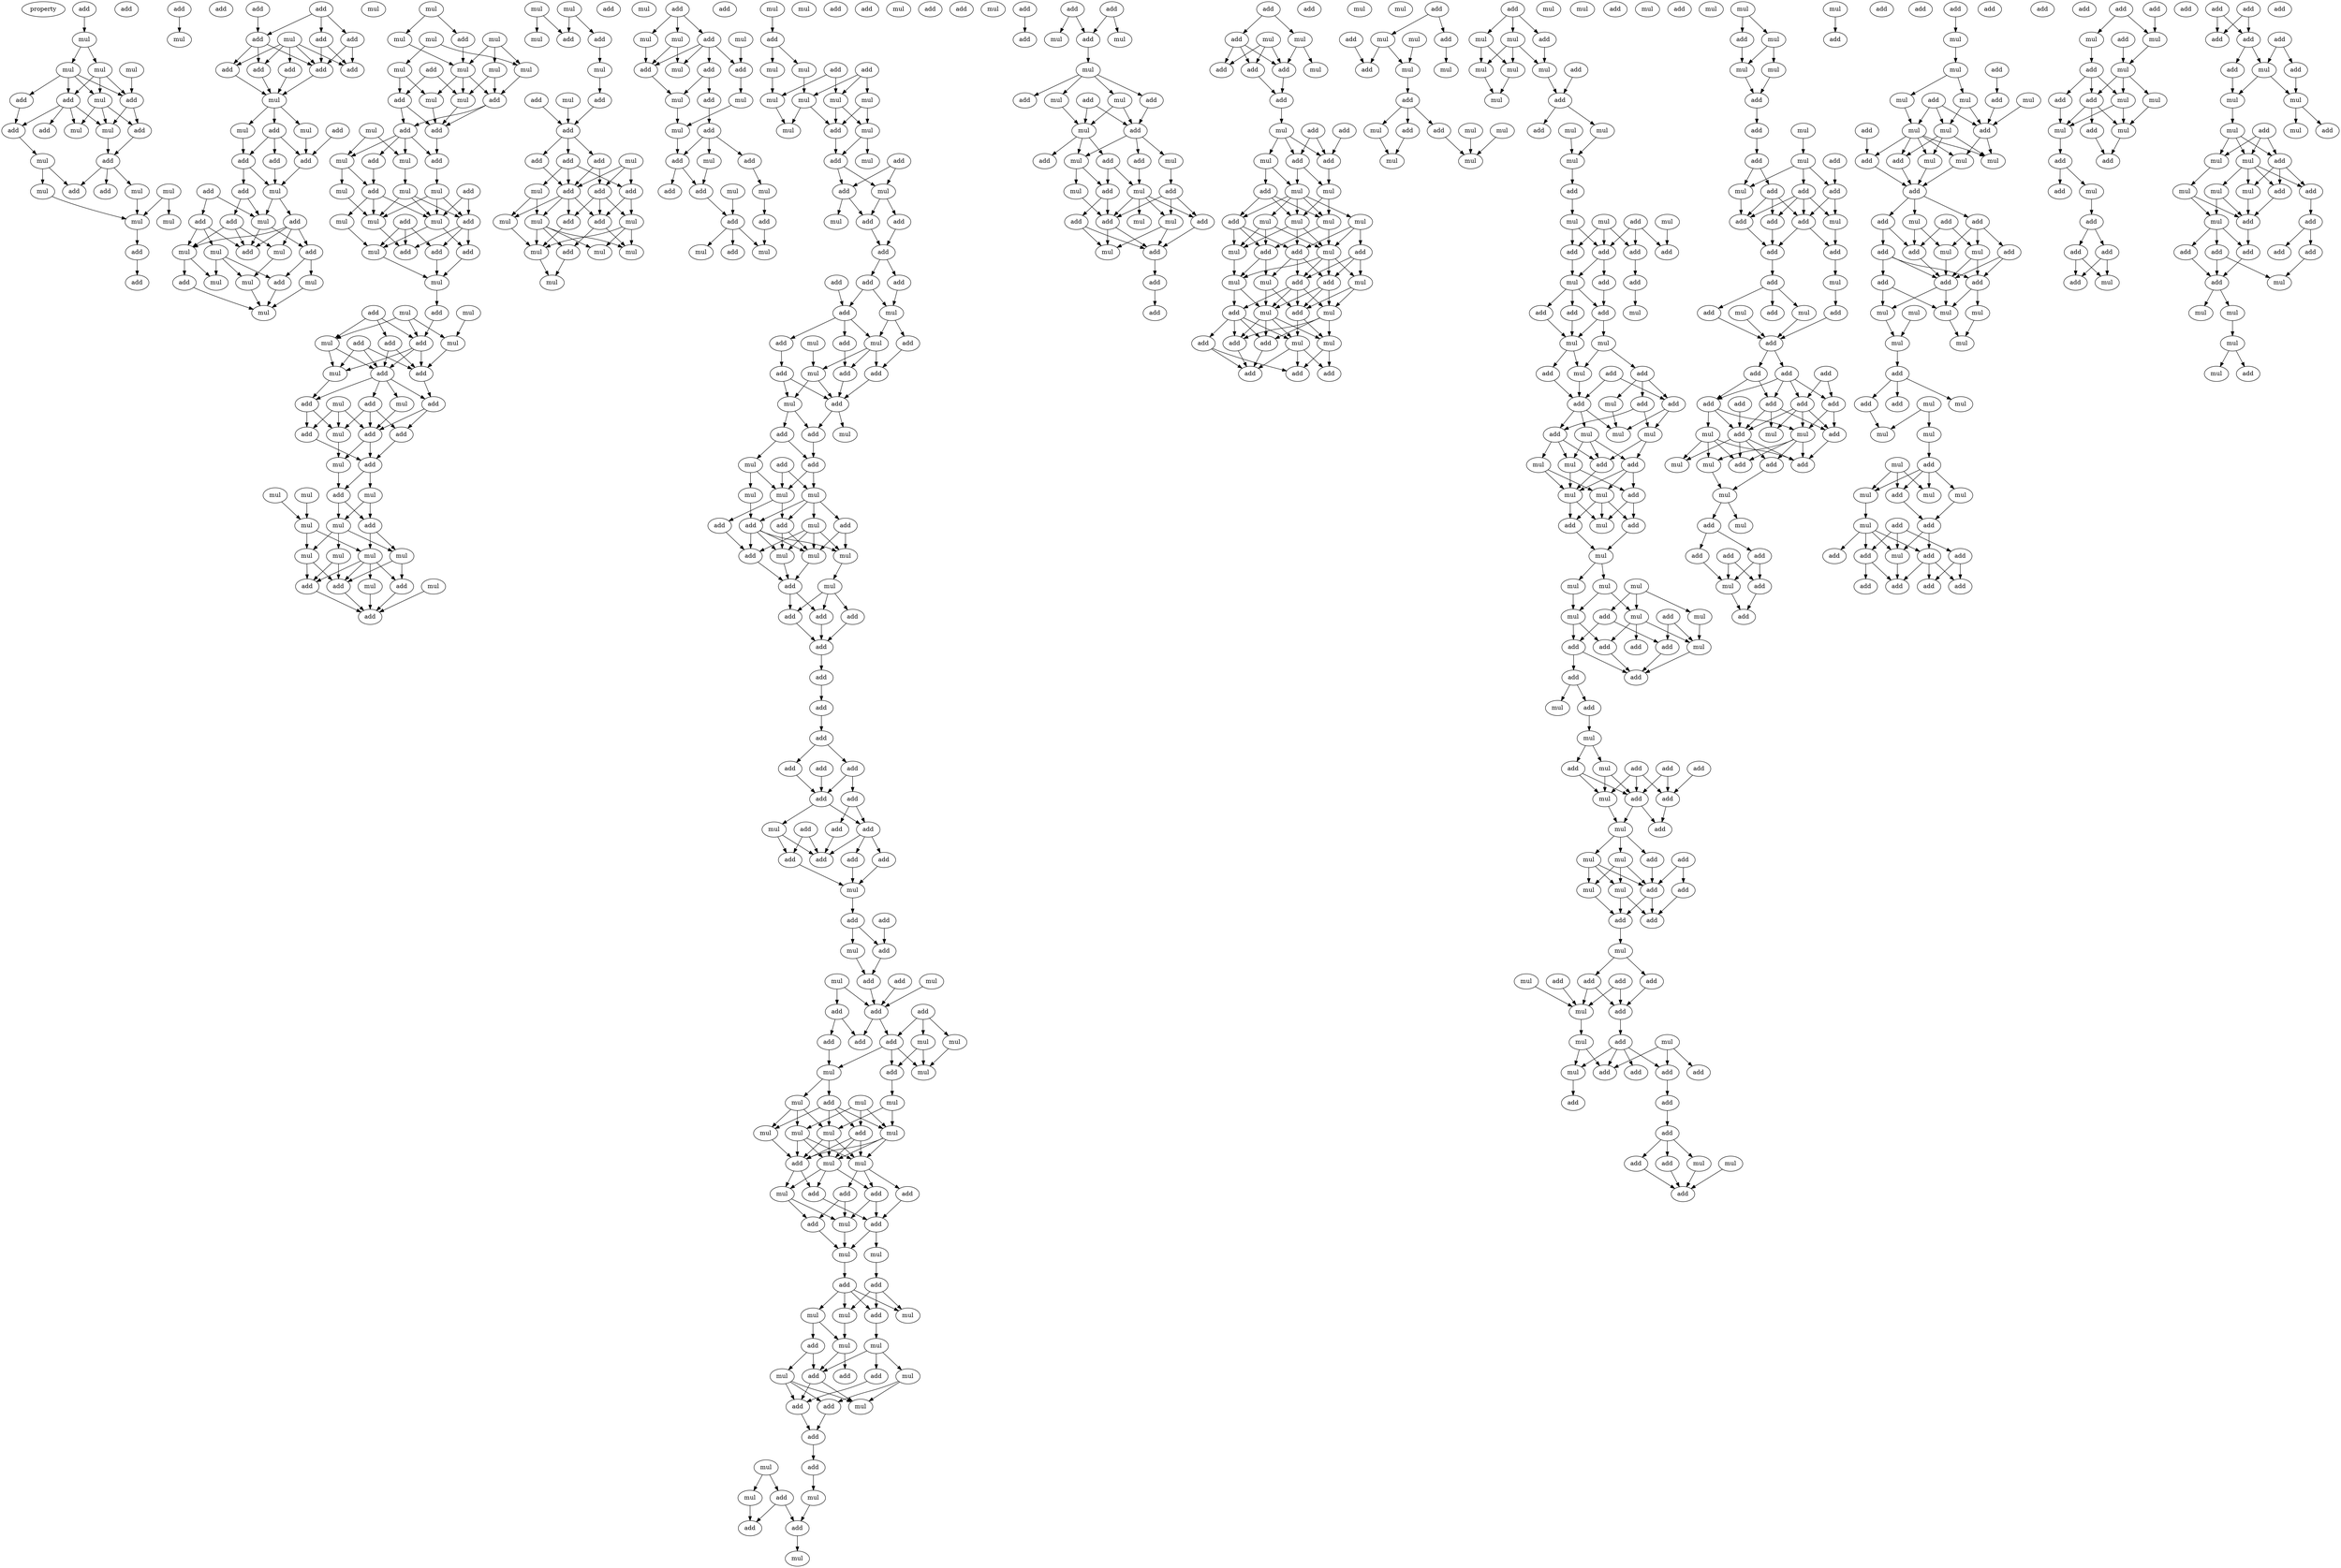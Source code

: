digraph {
    node [fontcolor=black]
    property [mul=2,lf=1.4]
    0 [ label = add ];
    1 [ label = mul ];
    2 [ label = mul ];
    3 [ label = mul ];
    4 [ label = mul ];
    5 [ label = add ];
    6 [ label = add ];
    7 [ label = mul ];
    8 [ label = add ];
    9 [ label = add ];
    10 [ label = add ];
    11 [ label = mul ];
    12 [ label = mul ];
    13 [ label = add ];
    14 [ label = mul ];
    15 [ label = add ];
    16 [ label = add ];
    17 [ label = add ];
    18 [ label = mul ];
    19 [ label = mul ];
    20 [ label = mul ];
    21 [ label = mul ];
    22 [ label = mul ];
    23 [ label = add ];
    24 [ label = add ];
    25 [ label = add ];
    26 [ label = add ];
    27 [ label = mul ];
    28 [ label = add ];
    29 [ label = add ];
    30 [ label = add ];
    31 [ label = mul ];
    32 [ label = add ];
    33 [ label = add ];
    34 [ label = add ];
    35 [ label = add ];
    36 [ label = add ];
    37 [ label = add ];
    38 [ label = add ];
    39 [ label = add ];
    40 [ label = mul ];
    41 [ label = mul ];
    42 [ label = mul ];
    43 [ label = mul ];
    44 [ label = add ];
    45 [ label = add ];
    46 [ label = add ];
    47 [ label = add ];
    48 [ label = add ];
    49 [ label = add ];
    50 [ label = mul ];
    51 [ label = add ];
    52 [ label = add ];
    53 [ label = add ];
    54 [ label = mul ];
    55 [ label = add ];
    56 [ label = add ];
    57 [ label = mul ];
    58 [ label = mul ];
    59 [ label = mul ];
    60 [ label = add ];
    61 [ label = mul ];
    62 [ label = mul ];
    63 [ label = add ];
    64 [ label = add ];
    65 [ label = mul ];
    66 [ label = mul ];
    67 [ label = mul ];
    68 [ label = mul ];
    69 [ label = mul ];
    70 [ label = mul ];
    71 [ label = add ];
    72 [ label = mul ];
    73 [ label = mul ];
    74 [ label = mul ];
    75 [ label = mul ];
    76 [ label = add ];
    77 [ label = mul ];
    78 [ label = mul ];
    79 [ label = add ];
    80 [ label = add ];
    81 [ label = add ];
    82 [ label = mul ];
    83 [ label = add ];
    84 [ label = add ];
    85 [ label = mul ];
    86 [ label = add ];
    87 [ label = mul ];
    88 [ label = add ];
    89 [ label = mul ];
    90 [ label = mul ];
    91 [ label = mul ];
    92 [ label = add ];
    93 [ label = mul ];
    94 [ label = mul ];
    95 [ label = add ];
    96 [ label = mul ];
    97 [ label = add ];
    98 [ label = add ];
    99 [ label = mul ];
    100 [ label = add ];
    101 [ label = add ];
    102 [ label = mul ];
    103 [ label = add ];
    104 [ label = add ];
    105 [ label = mul ];
    106 [ label = mul ];
    107 [ label = add ];
    108 [ label = add ];
    109 [ label = mul ];
    110 [ label = mul ];
    111 [ label = add ];
    112 [ label = add ];
    113 [ label = add ];
    114 [ label = mul ];
    115 [ label = add ];
    116 [ label = add ];
    117 [ label = mul ];
    118 [ label = add ];
    119 [ label = mul ];
    120 [ label = add ];
    121 [ label = add ];
    122 [ label = mul ];
    123 [ label = add ];
    124 [ label = mul ];
    125 [ label = add ];
    126 [ label = mul ];
    127 [ label = mul ];
    128 [ label = mul ];
    129 [ label = add ];
    130 [ label = mul ];
    131 [ label = add ];
    132 [ label = mul ];
    133 [ label = mul ];
    134 [ label = mul ];
    135 [ label = mul ];
    136 [ label = mul ];
    137 [ label = mul ];
    138 [ label = add ];
    139 [ label = add ];
    140 [ label = add ];
    141 [ label = mul ];
    142 [ label = add ];
    143 [ label = mul ];
    144 [ label = add ];
    145 [ label = mul ];
    146 [ label = mul ];
    147 [ label = add ];
    148 [ label = add ];
    149 [ label = mul ];
    150 [ label = add ];
    151 [ label = mul ];
    152 [ label = add ];
    153 [ label = mul ];
    154 [ label = add ];
    155 [ label = add ];
    156 [ label = mul ];
    157 [ label = add ];
    158 [ label = add ];
    159 [ label = add ];
    160 [ label = mul ];
    161 [ label = add ];
    162 [ label = add ];
    163 [ label = mul ];
    164 [ label = mul ];
    165 [ label = add ];
    166 [ label = mul ];
    167 [ label = add ];
    168 [ label = mul ];
    169 [ label = add ];
    170 [ label = mul ];
    171 [ label = mul ];
    172 [ label = mul ];
    173 [ label = add ];
    174 [ label = mul ];
    175 [ label = add ];
    176 [ label = mul ];
    177 [ label = mul ];
    178 [ label = add ];
    179 [ label = add ];
    180 [ label = add ];
    181 [ label = mul ];
    182 [ label = mul ];
    183 [ label = add ];
    184 [ label = mul ];
    185 [ label = add ];
    186 [ label = mul ];
    187 [ label = add ];
    188 [ label = add ];
    189 [ label = mul ];
    190 [ label = add ];
    191 [ label = mul ];
    192 [ label = add ];
    193 [ label = add ];
    194 [ label = mul ];
    195 [ label = add ];
    196 [ label = add ];
    197 [ label = add ];
    198 [ label = mul ];
    199 [ label = mul ];
    200 [ label = mul ];
    201 [ label = add ];
    202 [ label = mul ];
    203 [ label = add ];
    204 [ label = add ];
    205 [ label = mul ];
    206 [ label = mul ];
    207 [ label = mul ];
    208 [ label = mul ];
    209 [ label = mul ];
    210 [ label = mul ];
    211 [ label = add ];
    212 [ label = mul ];
    213 [ label = add ];
    214 [ label = add ];
    215 [ label = mul ];
    216 [ label = add ];
    217 [ label = mul ];
    218 [ label = mul ];
    219 [ label = add ];
    220 [ label = mul ];
    221 [ label = add ];
    222 [ label = add ];
    223 [ label = add ];
    224 [ label = add ];
    225 [ label = add ];
    226 [ label = add ];
    227 [ label = mul ];
    228 [ label = mul ];
    229 [ label = mul ];
    230 [ label = add ];
    231 [ label = add ];
    232 [ label = add ];
    233 [ label = add ];
    234 [ label = add ];
    235 [ label = mul ];
    236 [ label = add ];
    237 [ label = add ];
    238 [ label = mul ];
    239 [ label = add ];
    240 [ label = mul ];
    241 [ label = add ];
    242 [ label = mul ];
    243 [ label = add ];
    244 [ label = add ];
    245 [ label = mul ];
    246 [ label = mul ];
    247 [ label = mul ];
    248 [ label = add ];
    249 [ label = add ];
    250 [ label = add ];
    251 [ label = add ];
    252 [ label = mul ];
    253 [ label = add ];
    254 [ label = mul ];
    255 [ label = mul ];
    256 [ label = mul ];
    257 [ label = mul ];
    258 [ label = add ];
    259 [ label = add ];
    260 [ label = add ];
    261 [ label = add ];
    262 [ label = add ];
    263 [ label = add ];
    264 [ label = add ];
    265 [ label = add ];
    266 [ label = add ];
    267 [ label = add ];
    268 [ label = add ];
    269 [ label = add ];
    270 [ label = add ];
    271 [ label = mul ];
    272 [ label = add ];
    273 [ label = add ];
    274 [ label = add ];
    275 [ label = add ];
    276 [ label = mul ];
    277 [ label = add ];
    278 [ label = add ];
    279 [ label = add ];
    280 [ label = add ];
    281 [ label = add ];
    282 [ label = mul ];
    283 [ label = add ];
    284 [ label = add ];
    285 [ label = add ];
    286 [ label = add ];
    287 [ label = mul ];
    288 [ label = add ];
    289 [ label = mul ];
    290 [ label = add ];
    291 [ label = add ];
    292 [ label = mul ];
    293 [ label = add ];
    294 [ label = add ];
    295 [ label = add ];
    296 [ label = add ];
    297 [ label = mul ];
    298 [ label = add ];
    299 [ label = mul ];
    300 [ label = add ];
    301 [ label = mul ];
    302 [ label = mul ];
    303 [ label = add ];
    304 [ label = mul ];
    305 [ label = mul ];
    306 [ label = add ];
    307 [ label = mul ];
    308 [ label = mul ];
    309 [ label = add ];
    310 [ label = mul ];
    311 [ label = mul ];
    312 [ label = mul ];
    313 [ label = mul ];
    314 [ label = mul ];
    315 [ label = add ];
    316 [ label = add ];
    317 [ label = add ];
    318 [ label = mul ];
    319 [ label = add ];
    320 [ label = add ];
    321 [ label = mul ];
    322 [ label = add ];
    323 [ label = add ];
    324 [ label = mul ];
    325 [ label = mul ];
    326 [ label = add ];
    327 [ label = add ];
    328 [ label = add ];
    329 [ label = mul ];
    330 [ label = mul ];
    331 [ label = mul ];
    332 [ label = mul ];
    333 [ label = mul ];
    334 [ label = add ];
    335 [ label = mul ];
    336 [ label = add ];
    337 [ label = mul ];
    338 [ label = add ];
    339 [ label = add ];
    340 [ label = mul ];
    341 [ label = add ];
    342 [ label = add ];
    343 [ label = mul ];
    344 [ label = add ];
    345 [ label = add ];
    346 [ label = add ];
    347 [ label = mul ];
    348 [ label = mul ];
    349 [ label = add ];
    350 [ label = mul ];
    351 [ label = add ];
    352 [ label = add ];
    353 [ label = add ];
    354 [ label = mul ];
    355 [ label = add ];
    356 [ label = add ];
    357 [ label = mul ];
    358 [ label = add ];
    359 [ label = mul ];
    360 [ label = mul ];
    361 [ label = add ];
    362 [ label = mul ];
    363 [ label = add ];
    364 [ label = mul ];
    365 [ label = add ];
    366 [ label = add ];
    367 [ label = mul ];
    368 [ label = mul ];
    369 [ label = mul ];
    370 [ label = add ];
    371 [ label = add ];
    372 [ label = add ];
    373 [ label = mul ];
    374 [ label = add ];
    375 [ label = add ];
    376 [ label = mul ];
    377 [ label = add ];
    378 [ label = add ];
    379 [ label = mul ];
    380 [ label = add ];
    381 [ label = mul ];
    382 [ label = add ];
    383 [ label = mul ];
    384 [ label = add ];
    385 [ label = add ];
    386 [ label = add ];
    387 [ label = mul ];
    388 [ label = add ];
    389 [ label = mul ];
    390 [ label = add ];
    391 [ label = add ];
    392 [ label = mul ];
    393 [ label = add ];
    394 [ label = add ];
    395 [ label = add ];
    396 [ label = mul ];
    397 [ label = add ];
    398 [ label = add ];
    399 [ label = mul ];
    400 [ label = mul ];
    401 [ label = mul ];
    402 [ label = add ];
    403 [ label = add ];
    404 [ label = mul ];
    405 [ label = add ];
    406 [ label = mul ];
    407 [ label = mul ];
    408 [ label = add ];
    409 [ label = mul ];
    410 [ label = mul ];
    411 [ label = mul ];
    412 [ label = add ];
    413 [ label = mul ];
    414 [ label = add ];
    415 [ label = mul ];
    416 [ label = add ];
    417 [ label = mul ];
    418 [ label = mul ];
    419 [ label = add ];
    420 [ label = add ];
    421 [ label = mul ];
    422 [ label = mul ];
    423 [ label = mul ];
    424 [ label = add ];
    425 [ label = add ];
    426 [ label = add ];
    427 [ label = mul ];
    428 [ label = add ];
    429 [ label = add ];
    430 [ label = mul ];
    431 [ label = add ];
    432 [ label = add ];
    433 [ label = add ];
    434 [ label = add ];
    435 [ label = mul ];
    436 [ label = mul ];
    437 [ label = add ];
    438 [ label = add ];
    439 [ label = add ];
    440 [ label = mul ];
    441 [ label = mul ];
    442 [ label = add ];
    443 [ label = mul ];
    444 [ label = mul ];
    445 [ label = add ];
    446 [ label = mul ];
    447 [ label = add ];
    448 [ label = mul ];
    449 [ label = mul ];
    450 [ label = add ];
    451 [ label = mul ];
    452 [ label = add ];
    453 [ label = mul ];
    454 [ label = add ];
    455 [ label = mul ];
    456 [ label = mul ];
    457 [ label = mul ];
    458 [ label = mul ];
    459 [ label = add ];
    460 [ label = mul ];
    461 [ label = mul ];
    462 [ label = add ];
    463 [ label = mul ];
    464 [ label = mul ];
    465 [ label = mul ];
    466 [ label = add ];
    467 [ label = add ];
    468 [ label = mul ];
    469 [ label = mul ];
    470 [ label = add ];
    471 [ label = mul ];
    472 [ label = add ];
    473 [ label = add ];
    474 [ label = add ];
    475 [ label = add ];
    476 [ label = mul ];
    477 [ label = add ];
    478 [ label = add ];
    479 [ label = add ];
    480 [ label = add ];
    481 [ label = mul ];
    482 [ label = add ];
    483 [ label = mul ];
    484 [ label = mul ];
    485 [ label = add ];
    486 [ label = mul ];
    487 [ label = add ];
    488 [ label = add ];
    489 [ label = add ];
    490 [ label = add ];
    491 [ label = add ];
    492 [ label = mul ];
    493 [ label = mul ];
    494 [ label = add ];
    495 [ label = mul ];
    496 [ label = mul ];
    497 [ label = add ];
    498 [ label = mul ];
    499 [ label = mul ];
    500 [ label = add ];
    501 [ label = mul ];
    502 [ label = add ];
    503 [ label = mul ];
    504 [ label = mul ];
    505 [ label = add ];
    506 [ label = add ];
    507 [ label = mul ];
    508 [ label = mul ];
    509 [ label = mul ];
    510 [ label = mul ];
    511 [ label = mul ];
    512 [ label = add ];
    513 [ label = mul ];
    514 [ label = mul ];
    515 [ label = add ];
    516 [ label = add ];
    517 [ label = add ];
    518 [ label = add ];
    519 [ label = mul ];
    520 [ label = add ];
    521 [ label = add ];
    522 [ label = add ];
    523 [ label = mul ];
    524 [ label = add ];
    525 [ label = mul ];
    526 [ label = mul ];
    527 [ label = add ];
    528 [ label = add ];
    529 [ label = add ];
    530 [ label = mul ];
    531 [ label = add ];
    532 [ label = add ];
    533 [ label = add ];
    534 [ label = mul ];
    535 [ label = add ];
    536 [ label = mul ];
    537 [ label = mul ];
    538 [ label = add ];
    539 [ label = mul ];
    540 [ label = add ];
    541 [ label = mul ];
    542 [ label = add ];
    543 [ label = add ];
    544 [ label = add ];
    545 [ label = mul ];
    546 [ label = add ];
    547 [ label = add ];
    548 [ label = mul ];
    549 [ label = add ];
    550 [ label = add ];
    551 [ label = add ];
    552 [ label = mul ];
    553 [ label = add ];
    554 [ label = add ];
    555 [ label = mul ];
    556 [ label = add ];
    557 [ label = mul ];
    558 [ label = mul ];
    559 [ label = mul ];
    560 [ label = add ];
    561 [ label = add ];
    562 [ label = add ];
    563 [ label = add ];
    564 [ label = add ];
    565 [ label = add ];
    566 [ label = add ];
    567 [ label = mul ];
    568 [ label = mul ];
    569 [ label = add ];
    570 [ label = add ];
    571 [ label = mul ];
    572 [ label = add ];
    573 [ label = mul ];
    574 [ label = mul ];
    575 [ label = mul ];
    576 [ label = add ];
    577 [ label = add ];
    578 [ label = mul ];
    579 [ label = mul ];
    580 [ label = add ];
    581 [ label = mul ];
    582 [ label = add ];
    583 [ label = add ];
    584 [ label = mul ];
    585 [ label = add ];
    586 [ label = add ];
    587 [ label = add ];
    588 [ label = add ];
    589 [ label = mul ];
    590 [ label = add ];
    591 [ label = add ];
    592 [ label = add ];
    593 [ label = mul ];
    594 [ label = add ];
    595 [ label = add ];
    596 [ label = add ];
    597 [ label = add ];
    598 [ label = mul ];
    599 [ label = add ];
    600 [ label = mul ];
    601 [ label = add ];
    602 [ label = mul ];
    603 [ label = add ];
    604 [ label = add ];
    605 [ label = add ];
    606 [ label = add ];
    607 [ label = add ];
    608 [ label = add ];
    609 [ label = add ];
    610 [ label = add ];
    611 [ label = add ];
    612 [ label = add ];
    613 [ label = mul ];
    614 [ label = mul ];
    615 [ label = add ];
    616 [ label = add ];
    617 [ label = mul ];
    618 [ label = mul ];
    619 [ label = add ];
    620 [ label = add ];
    621 [ label = mul ];
    622 [ label = add ];
    623 [ label = mul ];
    624 [ label = add ];
    625 [ label = mul ];
    626 [ label = add ];
    627 [ label = add ];
    628 [ label = add ];
    629 [ label = add ];
    630 [ label = mul ];
    631 [ label = add ];
    632 [ label = add ];
    633 [ label = add ];
    634 [ label = mul ];
    635 [ label = mul ];
    636 [ label = add ];
    637 [ label = add ];
    638 [ label = mul ];
    639 [ label = mul ];
    640 [ label = mul ];
    641 [ label = add ];
    642 [ label = mul ];
    643 [ label = add ];
    644 [ label = add ];
    645 [ label = mul ];
    646 [ label = mul ];
    647 [ label = add ];
    648 [ label = add ];
    649 [ label = mul ];
    650 [ label = mul ];
    651 [ label = add ];
    652 [ label = add ];
    653 [ label = mul ];
    654 [ label = add ];
    655 [ label = add ];
    656 [ label = add ];
    657 [ label = mul ];
    658 [ label = add ];
    659 [ label = mul ];
    660 [ label = add ];
    661 [ label = add ];
    662 [ label = add ];
    663 [ label = add ];
    664 [ label = add ];
    665 [ label = mul ];
    666 [ label = mul ];
    667 [ label = mul ];
    668 [ label = mul ];
    669 [ label = mul ];
    670 [ label = mul ];
    671 [ label = add ];
    672 [ label = mul ];
    673 [ label = add ];
    674 [ label = add ];
    675 [ label = mul ];
    676 [ label = add ];
    677 [ label = mul ];
    678 [ label = mul ];
    679 [ label = add ];
    680 [ label = mul ];
    681 [ label = mul ];
    682 [ label = mul ];
    683 [ label = mul ];
    684 [ label = add ];
    685 [ label = mul ];
    686 [ label = add ];
    687 [ label = add ];
    688 [ label = mul ];
    689 [ label = add ];
    690 [ label = add ];
    691 [ label = add ];
    692 [ label = add ];
    693 [ label = add ];
    694 [ label = add ];
    695 [ label = add ];
    696 [ label = add ];
    697 [ label = add ];
    698 [ label = add ];
    699 [ label = add ];
    700 [ label = mul ];
    701 [ label = mul ];
    702 [ label = add ];
    703 [ label = add ];
    704 [ label = mul ];
    705 [ label = mul ];
    706 [ label = mul ];
    707 [ label = add ];
    708 [ label = add ];
    709 [ label = add ];
    710 [ label = mul ];
    711 [ label = mul ];
    712 [ label = add ];
    713 [ label = add ];
    714 [ label = add ];
    715 [ label = mul ];
    716 [ label = add ];
    717 [ label = add ];
    718 [ label = add ];
    719 [ label = add ];
    720 [ label = add ];
    721 [ label = mul ];
    722 [ label = add ];
    723 [ label = add ];
    724 [ label = add ];
    725 [ label = add ];
    726 [ label = add ];
    727 [ label = add ];
    728 [ label = add ];
    729 [ label = mul ];
    730 [ label = add ];
    731 [ label = mul ];
    732 [ label = mul ];
    733 [ label = mul ];
    734 [ label = add ];
    735 [ label = add ];
    736 [ label = mul ];
    737 [ label = mul ];
    738 [ label = mul ];
    739 [ label = add ];
    740 [ label = add ];
    741 [ label = mul ];
    742 [ label = mul ];
    743 [ label = add ];
    744 [ label = mul ];
    745 [ label = add ];
    746 [ label = mul ];
    747 [ label = add ];
    748 [ label = add ];
    749 [ label = add ];
    750 [ label = add ];
    751 [ label = add ];
    752 [ label = add ];
    753 [ label = mul ];
    754 [ label = add ];
    755 [ label = mul ];
    756 [ label = mul ];
    757 [ label = mul ];
    758 [ label = mul ];
    759 [ label = add ];
    0 -> 1 [ name = 0 ];
    1 -> 2 [ name = 1 ];
    1 -> 4 [ name = 2 ];
    2 -> 5 [ name = 3 ];
    2 -> 6 [ name = 4 ];
    2 -> 7 [ name = 5 ];
    2 -> 8 [ name = 6 ];
    3 -> 5 [ name = 7 ];
    4 -> 5 [ name = 8 ];
    4 -> 7 [ name = 9 ];
    4 -> 8 [ name = 10 ];
    5 -> 10 [ name = 11 ];
    5 -> 12 [ name = 12 ];
    6 -> 9 [ name = 13 ];
    7 -> 10 [ name = 14 ];
    7 -> 11 [ name = 15 ];
    7 -> 12 [ name = 16 ];
    8 -> 9 [ name = 17 ];
    8 -> 11 [ name = 18 ];
    8 -> 12 [ name = 19 ];
    8 -> 13 [ name = 20 ];
    9 -> 14 [ name = 21 ];
    10 -> 15 [ name = 22 ];
    12 -> 15 [ name = 23 ];
    14 -> 16 [ name = 24 ];
    14 -> 18 [ name = 25 ];
    15 -> 16 [ name = 26 ];
    15 -> 17 [ name = 27 ];
    15 -> 19 [ name = 28 ];
    18 -> 22 [ name = 29 ];
    19 -> 22 [ name = 30 ];
    20 -> 21 [ name = 31 ];
    20 -> 22 [ name = 32 ];
    22 -> 23 [ name = 33 ];
    23 -> 26 [ name = 34 ];
    25 -> 27 [ name = 35 ];
    29 -> 33 [ name = 36 ];
    30 -> 32 [ name = 37 ];
    30 -> 33 [ name = 38 ];
    30 -> 34 [ name = 39 ];
    31 -> 35 [ name = 40 ];
    31 -> 36 [ name = 41 ];
    31 -> 37 [ name = 42 ];
    31 -> 38 [ name = 43 ];
    31 -> 39 [ name = 44 ];
    32 -> 35 [ name = 45 ];
    32 -> 37 [ name = 46 ];
    33 -> 36 [ name = 47 ];
    33 -> 37 [ name = 48 ];
    33 -> 39 [ name = 49 ];
    34 -> 35 [ name = 50 ];
    34 -> 37 [ name = 51 ];
    36 -> 40 [ name = 52 ];
    37 -> 40 [ name = 53 ];
    38 -> 40 [ name = 54 ];
    39 -> 40 [ name = 55 ];
    40 -> 42 [ name = 56 ];
    40 -> 43 [ name = 57 ];
    40 -> 45 [ name = 58 ];
    42 -> 48 [ name = 59 ];
    43 -> 46 [ name = 60 ];
    44 -> 46 [ name = 61 ];
    45 -> 46 [ name = 62 ];
    45 -> 47 [ name = 63 ];
    45 -> 48 [ name = 64 ];
    46 -> 50 [ name = 65 ];
    47 -> 50 [ name = 66 ];
    48 -> 49 [ name = 67 ];
    48 -> 50 [ name = 68 ];
    49 -> 53 [ name = 69 ];
    49 -> 54 [ name = 70 ];
    50 -> 54 [ name = 71 ];
    50 -> 55 [ name = 72 ];
    51 -> 52 [ name = 73 ];
    51 -> 54 [ name = 74 ];
    52 -> 56 [ name = 75 ];
    52 -> 57 [ name = 76 ];
    52 -> 59 [ name = 77 ];
    53 -> 56 [ name = 78 ];
    53 -> 58 [ name = 79 ];
    53 -> 59 [ name = 80 ];
    54 -> 56 [ name = 81 ];
    54 -> 60 [ name = 82 ];
    55 -> 56 [ name = 83 ];
    55 -> 58 [ name = 84 ];
    55 -> 59 [ name = 85 ];
    55 -> 60 [ name = 86 ];
    57 -> 61 [ name = 87 ];
    57 -> 64 [ name = 88 ];
    57 -> 65 [ name = 89 ];
    58 -> 61 [ name = 90 ];
    59 -> 63 [ name = 91 ];
    59 -> 65 [ name = 92 ];
    60 -> 62 [ name = 93 ];
    60 -> 64 [ name = 94 ];
    61 -> 66 [ name = 95 ];
    62 -> 66 [ name = 96 ];
    63 -> 66 [ name = 97 ];
    64 -> 66 [ name = 98 ];
    67 -> 68 [ name = 99 ];
    67 -> 71 [ name = 100 ];
    68 -> 72 [ name = 101 ];
    69 -> 72 [ name = 102 ];
    69 -> 73 [ name = 103 ];
    69 -> 75 [ name = 104 ];
    70 -> 74 [ name = 105 ];
    70 -> 75 [ name = 106 ];
    71 -> 72 [ name = 107 ];
    72 -> 77 [ name = 108 ];
    72 -> 78 [ name = 109 ];
    72 -> 79 [ name = 110 ];
    73 -> 78 [ name = 111 ];
    73 -> 79 [ name = 112 ];
    74 -> 77 [ name = 113 ];
    74 -> 80 [ name = 114 ];
    75 -> 79 [ name = 115 ];
    76 -> 78 [ name = 116 ];
    76 -> 80 [ name = 117 ];
    77 -> 81 [ name = 118 ];
    78 -> 81 [ name = 119 ];
    79 -> 81 [ name = 120 ];
    79 -> 83 [ name = 121 ];
    80 -> 81 [ name = 122 ];
    80 -> 83 [ name = 123 ];
    81 -> 84 [ name = 124 ];
    82 -> 85 [ name = 125 ];
    82 -> 87 [ name = 126 ];
    83 -> 84 [ name = 127 ];
    83 -> 85 [ name = 128 ];
    83 -> 86 [ name = 129 ];
    83 -> 87 [ name = 130 ];
    84 -> 91 [ name = 131 ];
    85 -> 90 [ name = 132 ];
    85 -> 92 [ name = 133 ];
    86 -> 92 [ name = 134 ];
    87 -> 89 [ name = 135 ];
    88 -> 94 [ name = 136 ];
    88 -> 95 [ name = 137 ];
    89 -> 93 [ name = 138 ];
    89 -> 94 [ name = 139 ];
    89 -> 95 [ name = 140 ];
    90 -> 93 [ name = 141 ];
    91 -> 93 [ name = 142 ];
    91 -> 94 [ name = 143 ];
    91 -> 95 [ name = 144 ];
    92 -> 93 [ name = 145 ];
    92 -> 94 [ name = 146 ];
    92 -> 96 [ name = 147 ];
    93 -> 101 [ name = 148 ];
    94 -> 98 [ name = 149 ];
    94 -> 99 [ name = 150 ];
    95 -> 98 [ name = 151 ];
    95 -> 100 [ name = 152 ];
    95 -> 101 [ name = 153 ];
    96 -> 99 [ name = 154 ];
    97 -> 99 [ name = 155 ];
    97 -> 100 [ name = 156 ];
    97 -> 101 [ name = 157 ];
    98 -> 102 [ name = 158 ];
    99 -> 102 [ name = 159 ];
    100 -> 102 [ name = 160 ];
    102 -> 104 [ name = 161 ];
    103 -> 108 [ name = 162 ];
    103 -> 109 [ name = 163 ];
    103 -> 111 [ name = 164 ];
    104 -> 108 [ name = 165 ];
    105 -> 108 [ name = 166 ];
    105 -> 109 [ name = 167 ];
    105 -> 110 [ name = 168 ];
    106 -> 110 [ name = 169 ];
    107 -> 112 [ name = 170 ];
    107 -> 113 [ name = 171 ];
    107 -> 114 [ name = 172 ];
    108 -> 112 [ name = 173 ];
    108 -> 113 [ name = 174 ];
    108 -> 114 [ name = 175 ];
    109 -> 112 [ name = 176 ];
    109 -> 114 [ name = 177 ];
    110 -> 113 [ name = 178 ];
    111 -> 112 [ name = 179 ];
    111 -> 113 [ name = 180 ];
    112 -> 115 [ name = 181 ];
    112 -> 116 [ name = 182 ];
    112 -> 117 [ name = 183 ];
    112 -> 118 [ name = 184 ];
    113 -> 115 [ name = 185 ];
    114 -> 116 [ name = 186 ];
    115 -> 121 [ name = 187 ];
    115 -> 123 [ name = 188 ];
    116 -> 120 [ name = 189 ];
    116 -> 122 [ name = 190 ];
    117 -> 121 [ name = 191 ];
    118 -> 121 [ name = 192 ];
    118 -> 122 [ name = 193 ];
    118 -> 123 [ name = 194 ];
    119 -> 120 [ name = 195 ];
    119 -> 121 [ name = 196 ];
    119 -> 122 [ name = 197 ];
    120 -> 125 [ name = 198 ];
    121 -> 124 [ name = 199 ];
    121 -> 125 [ name = 200 ];
    122 -> 124 [ name = 201 ];
    123 -> 125 [ name = 202 ];
    124 -> 129 [ name = 203 ];
    125 -> 126 [ name = 204 ];
    125 -> 129 [ name = 205 ];
    126 -> 131 [ name = 206 ];
    126 -> 132 [ name = 207 ];
    127 -> 130 [ name = 208 ];
    128 -> 130 [ name = 209 ];
    129 -> 131 [ name = 210 ];
    129 -> 132 [ name = 211 ];
    130 -> 133 [ name = 212 ];
    130 -> 135 [ name = 213 ];
    131 -> 133 [ name = 214 ];
    131 -> 134 [ name = 215 ];
    132 -> 134 [ name = 216 ];
    132 -> 135 [ name = 217 ];
    132 -> 136 [ name = 218 ];
    133 -> 137 [ name = 219 ];
    133 -> 138 [ name = 220 ];
    133 -> 139 [ name = 221 ];
    133 -> 140 [ name = 222 ];
    134 -> 138 [ name = 223 ];
    134 -> 140 [ name = 224 ];
    135 -> 138 [ name = 225 ];
    135 -> 139 [ name = 226 ];
    136 -> 138 [ name = 227 ];
    136 -> 139 [ name = 228 ];
    137 -> 142 [ name = 229 ];
    138 -> 142 [ name = 230 ];
    139 -> 142 [ name = 231 ];
    140 -> 142 [ name = 232 ];
    141 -> 142 [ name = 233 ];
    143 -> 146 [ name = 234 ];
    143 -> 148 [ name = 235 ];
    145 -> 147 [ name = 236 ];
    145 -> 148 [ name = 237 ];
    147 -> 149 [ name = 238 ];
    149 -> 152 [ name = 239 ];
    150 -> 154 [ name = 240 ];
    151 -> 154 [ name = 241 ];
    152 -> 154 [ name = 242 ];
    154 -> 155 [ name = 243 ];
    154 -> 157 [ name = 244 ];
    154 -> 158 [ name = 245 ];
    155 -> 159 [ name = 246 ];
    155 -> 161 [ name = 247 ];
    156 -> 159 [ name = 248 ];
    156 -> 161 [ name = 249 ];
    156 -> 162 [ name = 250 ];
    157 -> 161 [ name = 251 ];
    158 -> 160 [ name = 252 ];
    158 -> 161 [ name = 253 ];
    158 -> 162 [ name = 254 ];
    159 -> 163 [ name = 255 ];
    159 -> 165 [ name = 256 ];
    159 -> 167 [ name = 257 ];
    160 -> 164 [ name = 258 ];
    160 -> 166 [ name = 259 ];
    161 -> 164 [ name = 260 ];
    161 -> 165 [ name = 261 ];
    161 -> 166 [ name = 262 ];
    161 -> 167 [ name = 263 ];
    162 -> 163 [ name = 264 ];
    162 -> 165 [ name = 265 ];
    163 -> 168 [ name = 266 ];
    163 -> 170 [ name = 267 ];
    163 -> 171 [ name = 268 ];
    164 -> 171 [ name = 269 ];
    165 -> 168 [ name = 270 ];
    165 -> 169 [ name = 271 ];
    166 -> 168 [ name = 272 ];
    166 -> 169 [ name = 273 ];
    166 -> 170 [ name = 274 ];
    166 -> 171 [ name = 275 ];
    167 -> 171 [ name = 276 ];
    169 -> 172 [ name = 277 ];
    171 -> 172 [ name = 278 ];
    173 -> 174 [ name = 279 ];
    173 -> 175 [ name = 280 ];
    173 -> 177 [ name = 281 ];
    174 -> 179 [ name = 282 ];
    175 -> 178 [ name = 283 ];
    175 -> 179 [ name = 284 ];
    175 -> 180 [ name = 285 ];
    175 -> 181 [ name = 286 ];
    176 -> 180 [ name = 287 ];
    177 -> 179 [ name = 288 ];
    177 -> 181 [ name = 289 ];
    178 -> 183 [ name = 290 ];
    178 -> 184 [ name = 291 ];
    179 -> 184 [ name = 292 ];
    180 -> 182 [ name = 293 ];
    182 -> 186 [ name = 294 ];
    183 -> 185 [ name = 295 ];
    184 -> 186 [ name = 296 ];
    185 -> 188 [ name = 297 ];
    185 -> 189 [ name = 298 ];
    185 -> 190 [ name = 299 ];
    186 -> 190 [ name = 300 ];
    188 -> 191 [ name = 301 ];
    189 -> 193 [ name = 302 ];
    190 -> 192 [ name = 303 ];
    190 -> 193 [ name = 304 ];
    191 -> 195 [ name = 305 ];
    193 -> 196 [ name = 306 ];
    194 -> 196 [ name = 307 ];
    195 -> 198 [ name = 308 ];
    196 -> 197 [ name = 309 ];
    196 -> 198 [ name = 310 ];
    196 -> 200 [ name = 311 ];
    199 -> 201 [ name = 312 ];
    201 -> 202 [ name = 313 ];
    201 -> 205 [ name = 314 ];
    202 -> 207 [ name = 315 ];
    203 -> 206 [ name = 316 ];
    203 -> 208 [ name = 317 ];
    204 -> 207 [ name = 318 ];
    204 -> 208 [ name = 319 ];
    204 -> 209 [ name = 320 ];
    205 -> 206 [ name = 321 ];
    206 -> 210 [ name = 322 ];
    207 -> 210 [ name = 323 ];
    207 -> 211 [ name = 324 ];
    208 -> 211 [ name = 325 ];
    208 -> 212 [ name = 326 ];
    209 -> 211 [ name = 327 ];
    209 -> 212 [ name = 328 ];
    211 -> 213 [ name = 329 ];
    212 -> 213 [ name = 330 ];
    212 -> 215 [ name = 331 ];
    213 -> 216 [ name = 332 ];
    213 -> 217 [ name = 333 ];
    214 -> 216 [ name = 334 ];
    214 -> 217 [ name = 335 ];
    216 -> 220 [ name = 336 ];
    216 -> 221 [ name = 337 ];
    217 -> 219 [ name = 338 ];
    217 -> 221 [ name = 339 ];
    219 -> 222 [ name = 340 ];
    221 -> 222 [ name = 341 ];
    222 -> 223 [ name = 342 ];
    222 -> 224 [ name = 343 ];
    223 -> 226 [ name = 344 ];
    223 -> 227 [ name = 345 ];
    224 -> 227 [ name = 346 ];
    225 -> 226 [ name = 347 ];
    226 -> 228 [ name = 348 ];
    226 -> 231 [ name = 349 ];
    226 -> 232 [ name = 350 ];
    227 -> 228 [ name = 351 ];
    227 -> 230 [ name = 352 ];
    228 -> 233 [ name = 353 ];
    228 -> 235 [ name = 354 ];
    228 -> 236 [ name = 355 ];
    229 -> 235 [ name = 356 ];
    230 -> 236 [ name = 357 ];
    231 -> 233 [ name = 358 ];
    232 -> 234 [ name = 359 ];
    233 -> 237 [ name = 360 ];
    234 -> 237 [ name = 361 ];
    234 -> 238 [ name = 362 ];
    235 -> 237 [ name = 363 ];
    235 -> 238 [ name = 364 ];
    236 -> 237 [ name = 365 ];
    237 -> 239 [ name = 366 ];
    237 -> 240 [ name = 367 ];
    238 -> 239 [ name = 368 ];
    238 -> 241 [ name = 369 ];
    239 -> 244 [ name = 370 ];
    241 -> 242 [ name = 371 ];
    241 -> 244 [ name = 372 ];
    242 -> 245 [ name = 373 ];
    242 -> 247 [ name = 374 ];
    243 -> 246 [ name = 375 ];
    243 -> 247 [ name = 376 ];
    244 -> 246 [ name = 377 ];
    244 -> 247 [ name = 378 ];
    245 -> 249 [ name = 379 ];
    246 -> 248 [ name = 380 ];
    246 -> 249 [ name = 381 ];
    246 -> 250 [ name = 382 ];
    246 -> 252 [ name = 383 ];
    247 -> 250 [ name = 384 ];
    247 -> 251 [ name = 385 ];
    248 -> 255 [ name = 386 ];
    248 -> 256 [ name = 387 ];
    249 -> 253 [ name = 388 ];
    249 -> 254 [ name = 389 ];
    249 -> 255 [ name = 390 ];
    249 -> 256 [ name = 391 ];
    250 -> 254 [ name = 392 ];
    250 -> 255 [ name = 393 ];
    251 -> 253 [ name = 394 ];
    252 -> 253 [ name = 395 ];
    252 -> 254 [ name = 396 ];
    252 -> 255 [ name = 397 ];
    252 -> 256 [ name = 398 ];
    253 -> 258 [ name = 399 ];
    254 -> 258 [ name = 400 ];
    255 -> 258 [ name = 401 ];
    256 -> 257 [ name = 402 ];
    257 -> 261 [ name = 403 ];
    257 -> 262 [ name = 404 ];
    257 -> 263 [ name = 405 ];
    258 -> 261 [ name = 406 ];
    258 -> 263 [ name = 407 ];
    261 -> 264 [ name = 408 ];
    262 -> 264 [ name = 409 ];
    263 -> 264 [ name = 410 ];
    264 -> 265 [ name = 411 ];
    265 -> 266 [ name = 412 ];
    266 -> 267 [ name = 413 ];
    267 -> 268 [ name = 414 ];
    267 -> 269 [ name = 415 ];
    268 -> 272 [ name = 416 ];
    268 -> 273 [ name = 417 ];
    269 -> 272 [ name = 418 ];
    270 -> 272 [ name = 419 ];
    272 -> 275 [ name = 420 ];
    272 -> 276 [ name = 421 ];
    273 -> 274 [ name = 422 ];
    273 -> 275 [ name = 423 ];
    274 -> 281 [ name = 424 ];
    275 -> 278 [ name = 425 ];
    275 -> 280 [ name = 426 ];
    275 -> 281 [ name = 427 ];
    276 -> 279 [ name = 428 ];
    276 -> 281 [ name = 429 ];
    277 -> 279 [ name = 430 ];
    277 -> 281 [ name = 431 ];
    278 -> 282 [ name = 432 ];
    279 -> 282 [ name = 433 ];
    280 -> 282 [ name = 434 ];
    282 -> 286 [ name = 435 ];
    285 -> 288 [ name = 436 ];
    286 -> 287 [ name = 437 ];
    286 -> 288 [ name = 438 ];
    287 -> 290 [ name = 439 ];
    288 -> 290 [ name = 440 ];
    289 -> 294 [ name = 441 ];
    289 -> 295 [ name = 442 ];
    290 -> 294 [ name = 443 ];
    291 -> 294 [ name = 444 ];
    292 -> 294 [ name = 445 ];
    293 -> 297 [ name = 446 ];
    293 -> 299 [ name = 447 ];
    293 -> 300 [ name = 448 ];
    294 -> 296 [ name = 449 ];
    294 -> 300 [ name = 450 ];
    295 -> 296 [ name = 451 ];
    295 -> 298 [ name = 452 ];
    297 -> 302 [ name = 453 ];
    298 -> 301 [ name = 454 ];
    299 -> 302 [ name = 455 ];
    299 -> 303 [ name = 456 ];
    300 -> 301 [ name = 457 ];
    300 -> 302 [ name = 458 ];
    300 -> 303 [ name = 459 ];
    301 -> 304 [ name = 460 ];
    301 -> 306 [ name = 461 ];
    303 -> 307 [ name = 462 ];
    304 -> 308 [ name = 463 ];
    304 -> 310 [ name = 464 ];
    304 -> 312 [ name = 465 ];
    305 -> 308 [ name = 466 ];
    305 -> 309 [ name = 467 ];
    305 -> 311 [ name = 468 ];
    306 -> 309 [ name = 469 ];
    306 -> 310 [ name = 470 ];
    306 -> 311 [ name = 471 ];
    306 -> 312 [ name = 472 ];
    307 -> 310 [ name = 473 ];
    307 -> 311 [ name = 474 ];
    308 -> 313 [ name = 475 ];
    308 -> 314 [ name = 476 ];
    308 -> 315 [ name = 477 ];
    309 -> 313 [ name = 478 ];
    309 -> 314 [ name = 479 ];
    309 -> 315 [ name = 480 ];
    310 -> 313 [ name = 481 ];
    310 -> 314 [ name = 482 ];
    310 -> 315 [ name = 483 ];
    311 -> 313 [ name = 484 ];
    311 -> 314 [ name = 485 ];
    311 -> 315 [ name = 486 ];
    312 -> 315 [ name = 487 ];
    313 -> 317 [ name = 488 ];
    313 -> 319 [ name = 489 ];
    313 -> 320 [ name = 490 ];
    314 -> 316 [ name = 491 ];
    314 -> 318 [ name = 492 ];
    314 -> 319 [ name = 493 ];
    315 -> 316 [ name = 494 ];
    315 -> 318 [ name = 495 ];
    316 -> 323 [ name = 496 ];
    317 -> 323 [ name = 497 ];
    318 -> 321 [ name = 498 ];
    318 -> 322 [ name = 499 ];
    319 -> 321 [ name = 500 ];
    319 -> 323 [ name = 501 ];
    320 -> 321 [ name = 502 ];
    320 -> 322 [ name = 503 ];
    321 -> 325 [ name = 504 ];
    322 -> 325 [ name = 505 ];
    323 -> 324 [ name = 506 ];
    323 -> 325 [ name = 507 ];
    324 -> 326 [ name = 508 ];
    325 -> 327 [ name = 509 ];
    326 -> 328 [ name = 510 ];
    326 -> 331 [ name = 511 ];
    326 -> 332 [ name = 512 ];
    327 -> 328 [ name = 513 ];
    327 -> 329 [ name = 514 ];
    327 -> 331 [ name = 515 ];
    327 -> 332 [ name = 516 ];
    328 -> 333 [ name = 517 ];
    329 -> 334 [ name = 518 ];
    329 -> 335 [ name = 519 ];
    332 -> 335 [ name = 520 ];
    333 -> 336 [ name = 521 ];
    333 -> 338 [ name = 522 ];
    333 -> 340 [ name = 523 ];
    334 -> 337 [ name = 524 ];
    334 -> 338 [ name = 525 ];
    335 -> 338 [ name = 526 ];
    335 -> 339 [ name = 527 ];
    336 -> 342 [ name = 528 ];
    337 -> 341 [ name = 529 ];
    337 -> 342 [ name = 530 ];
    337 -> 343 [ name = 531 ];
    338 -> 342 [ name = 532 ];
    338 -> 343 [ name = 533 ];
    340 -> 341 [ name = 534 ];
    340 -> 343 [ name = 535 ];
    341 -> 344 [ name = 536 ];
    342 -> 344 [ name = 537 ];
    344 -> 345 [ name = 538 ];
    345 -> 350 [ name = 539 ];
    346 -> 351 [ name = 540 ];
    347 -> 348 [ name = 541 ];
    347 -> 349 [ name = 542 ];
    348 -> 352 [ name = 543 ];
    349 -> 352 [ name = 544 ];
    349 -> 353 [ name = 545 ];
    350 -> 353 [ name = 546 ];
    353 -> 354 [ name = 547 ];
    355 -> 357 [ name = 548 ];
    355 -> 358 [ name = 549 ];
    356 -> 358 [ name = 550 ];
    356 -> 359 [ name = 551 ];
    358 -> 360 [ name = 552 ];
    360 -> 362 [ name = 553 ];
    360 -> 363 [ name = 554 ];
    360 -> 364 [ name = 555 ];
    360 -> 365 [ name = 556 ];
    361 -> 366 [ name = 557 ];
    361 -> 367 [ name = 558 ];
    362 -> 366 [ name = 559 ];
    362 -> 367 [ name = 560 ];
    363 -> 366 [ name = 561 ];
    364 -> 367 [ name = 562 ];
    366 -> 368 [ name = 563 ];
    366 -> 369 [ name = 564 ];
    366 -> 371 [ name = 565 ];
    367 -> 368 [ name = 566 ];
    367 -> 370 [ name = 567 ];
    367 -> 372 [ name = 568 ];
    368 -> 375 [ name = 569 ];
    368 -> 376 [ name = 570 ];
    369 -> 374 [ name = 571 ];
    370 -> 373 [ name = 572 ];
    370 -> 375 [ name = 573 ];
    371 -> 373 [ name = 574 ];
    373 -> 378 [ name = 575 ];
    373 -> 379 [ name = 576 ];
    373 -> 380 [ name = 577 ];
    373 -> 381 [ name = 578 ];
    374 -> 378 [ name = 579 ];
    374 -> 379 [ name = 580 ];
    374 -> 380 [ name = 581 ];
    375 -> 377 [ name = 582 ];
    375 -> 378 [ name = 583 ];
    376 -> 378 [ name = 584 ];
    377 -> 382 [ name = 585 ];
    377 -> 383 [ name = 586 ];
    378 -> 382 [ name = 587 ];
    378 -> 383 [ name = 588 ];
    379 -> 382 [ name = 589 ];
    379 -> 383 [ name = 590 ];
    380 -> 382 [ name = 591 ];
    382 -> 384 [ name = 592 ];
    384 -> 385 [ name = 593 ];
    386 -> 388 [ name = 594 ];
    386 -> 389 [ name = 595 ];
    387 -> 390 [ name = 596 ];
    387 -> 391 [ name = 597 ];
    387 -> 394 [ name = 598 ];
    388 -> 390 [ name = 599 ];
    388 -> 391 [ name = 600 ];
    388 -> 394 [ name = 601 ];
    389 -> 390 [ name = 602 ];
    389 -> 392 [ name = 603 ];
    390 -> 395 [ name = 604 ];
    394 -> 395 [ name = 605 ];
    395 -> 399 [ name = 606 ];
    397 -> 403 [ name = 607 ];
    398 -> 402 [ name = 608 ];
    398 -> 403 [ name = 609 ];
    399 -> 400 [ name = 610 ];
    399 -> 402 [ name = 611 ];
    399 -> 403 [ name = 612 ];
    400 -> 405 [ name = 613 ];
    400 -> 406 [ name = 614 ];
    402 -> 404 [ name = 615 ];
    402 -> 406 [ name = 616 ];
    403 -> 404 [ name = 617 ];
    404 -> 409 [ name = 618 ];
    404 -> 411 [ name = 619 ];
    405 -> 408 [ name = 620 ];
    405 -> 409 [ name = 621 ];
    405 -> 411 [ name = 622 ];
    406 -> 407 [ name = 623 ];
    406 -> 408 [ name = 624 ];
    406 -> 409 [ name = 625 ];
    406 -> 410 [ name = 626 ];
    406 -> 411 [ name = 627 ];
    407 -> 413 [ name = 628 ];
    407 -> 414 [ name = 629 ];
    407 -> 415 [ name = 630 ];
    408 -> 412 [ name = 631 ];
    408 -> 413 [ name = 632 ];
    408 -> 414 [ name = 633 ];
    409 -> 414 [ name = 634 ];
    409 -> 415 [ name = 635 ];
    410 -> 412 [ name = 636 ];
    410 -> 415 [ name = 637 ];
    410 -> 416 [ name = 638 ];
    411 -> 412 [ name = 639 ];
    411 -> 413 [ name = 640 ];
    411 -> 415 [ name = 641 ];
    412 -> 418 [ name = 642 ];
    412 -> 419 [ name = 643 ];
    412 -> 420 [ name = 644 ];
    413 -> 417 [ name = 645 ];
    414 -> 417 [ name = 646 ];
    414 -> 418 [ name = 647 ];
    415 -> 417 [ name = 648 ];
    415 -> 419 [ name = 649 ];
    415 -> 420 [ name = 650 ];
    415 -> 421 [ name = 651 ];
    416 -> 419 [ name = 652 ];
    416 -> 420 [ name = 653 ];
    416 -> 421 [ name = 654 ];
    417 -> 422 [ name = 655 ];
    417 -> 424 [ name = 656 ];
    418 -> 422 [ name = 657 ];
    418 -> 425 [ name = 658 ];
    419 -> 422 [ name = 659 ];
    419 -> 423 [ name = 660 ];
    419 -> 424 [ name = 661 ];
    419 -> 425 [ name = 662 ];
    420 -> 422 [ name = 663 ];
    420 -> 423 [ name = 664 ];
    420 -> 425 [ name = 665 ];
    421 -> 423 [ name = 666 ];
    421 -> 425 [ name = 667 ];
    422 -> 426 [ name = 668 ];
    422 -> 427 [ name = 669 ];
    422 -> 428 [ name = 670 ];
    422 -> 430 [ name = 671 ];
    423 -> 426 [ name = 672 ];
    423 -> 428 [ name = 673 ];
    423 -> 430 [ name = 674 ];
    424 -> 426 [ name = 675 ];
    424 -> 427 [ name = 676 ];
    424 -> 428 [ name = 677 ];
    424 -> 429 [ name = 678 ];
    425 -> 427 [ name = 679 ];
    425 -> 430 [ name = 680 ];
    426 -> 433 [ name = 681 ];
    427 -> 431 [ name = 682 ];
    427 -> 432 [ name = 683 ];
    427 -> 433 [ name = 684 ];
    428 -> 433 [ name = 685 ];
    429 -> 432 [ name = 686 ];
    429 -> 433 [ name = 687 ];
    430 -> 431 [ name = 688 ];
    430 -> 432 [ name = 689 ];
    434 -> 435 [ name = 690 ];
    434 -> 438 [ name = 691 ];
    435 -> 439 [ name = 692 ];
    435 -> 440 [ name = 693 ];
    436 -> 440 [ name = 694 ];
    437 -> 439 [ name = 695 ];
    438 -> 441 [ name = 696 ];
    440 -> 442 [ name = 697 ];
    442 -> 443 [ name = 698 ];
    442 -> 445 [ name = 699 ];
    442 -> 447 [ name = 700 ];
    443 -> 448 [ name = 701 ];
    444 -> 449 [ name = 702 ];
    445 -> 448 [ name = 703 ];
    446 -> 449 [ name = 704 ];
    447 -> 449 [ name = 705 ];
    450 -> 451 [ name = 706 ];
    450 -> 452 [ name = 707 ];
    450 -> 453 [ name = 708 ];
    451 -> 455 [ name = 709 ];
    451 -> 456 [ name = 710 ];
    451 -> 457 [ name = 711 ];
    452 -> 456 [ name = 712 ];
    453 -> 455 [ name = 713 ];
    453 -> 457 [ name = 714 ];
    454 -> 459 [ name = 715 ];
    455 -> 458 [ name = 716 ];
    456 -> 459 [ name = 717 ];
    457 -> 458 [ name = 718 ];
    459 -> 461 [ name = 719 ];
    459 -> 462 [ name = 720 ];
    460 -> 464 [ name = 721 ];
    461 -> 464 [ name = 722 ];
    464 -> 466 [ name = 723 ];
    466 -> 468 [ name = 724 ];
    468 -> 473 [ name = 725 ];
    468 -> 475 [ name = 726 ];
    469 -> 473 [ name = 727 ];
    469 -> 474 [ name = 728 ];
    469 -> 475 [ name = 729 ];
    470 -> 472 [ name = 730 ];
    470 -> 473 [ name = 731 ];
    470 -> 474 [ name = 732 ];
    471 -> 472 [ name = 733 ];
    473 -> 476 [ name = 734 ];
    473 -> 477 [ name = 735 ];
    474 -> 478 [ name = 736 ];
    475 -> 476 [ name = 737 ];
    476 -> 479 [ name = 738 ];
    476 -> 480 [ name = 739 ];
    476 -> 482 [ name = 740 ];
    477 -> 480 [ name = 741 ];
    478 -> 481 [ name = 742 ];
    479 -> 484 [ name = 743 ];
    480 -> 483 [ name = 744 ];
    480 -> 484 [ name = 745 ];
    482 -> 484 [ name = 746 ];
    483 -> 485 [ name = 747 ];
    483 -> 486 [ name = 748 ];
    484 -> 486 [ name = 749 ];
    484 -> 488 [ name = 750 ];
    485 -> 490 [ name = 751 ];
    485 -> 491 [ name = 752 ];
    485 -> 492 [ name = 753 ];
    486 -> 489 [ name = 754 ];
    487 -> 489 [ name = 755 ];
    487 -> 491 [ name = 756 ];
    488 -> 489 [ name = 757 ];
    489 -> 493 [ name = 758 ];
    489 -> 494 [ name = 759 ];
    489 -> 495 [ name = 760 ];
    490 -> 494 [ name = 761 ];
    490 -> 496 [ name = 762 ];
    491 -> 495 [ name = 763 ];
    491 -> 496 [ name = 764 ];
    492 -> 495 [ name = 765 ];
    493 -> 497 [ name = 766 ];
    493 -> 499 [ name = 767 ];
    493 -> 500 [ name = 768 ];
    494 -> 498 [ name = 769 ];
    494 -> 499 [ name = 770 ];
    494 -> 500 [ name = 771 ];
    496 -> 497 [ name = 772 ];
    496 -> 500 [ name = 773 ];
    497 -> 501 [ name = 774 ];
    497 -> 502 [ name = 775 ];
    497 -> 503 [ name = 776 ];
    498 -> 501 [ name = 777 ];
    498 -> 503 [ name = 778 ];
    499 -> 501 [ name = 779 ];
    499 -> 502 [ name = 780 ];
    500 -> 501 [ name = 781 ];
    501 -> 504 [ name = 782 ];
    501 -> 505 [ name = 783 ];
    502 -> 504 [ name = 784 ];
    502 -> 506 [ name = 785 ];
    503 -> 504 [ name = 786 ];
    503 -> 505 [ name = 787 ];
    503 -> 506 [ name = 788 ];
    505 -> 507 [ name = 789 ];
    506 -> 507 [ name = 790 ];
    507 -> 508 [ name = 791 ];
    507 -> 509 [ name = 792 ];
    508 -> 511 [ name = 793 ];
    508 -> 513 [ name = 794 ];
    509 -> 513 [ name = 795 ];
    510 -> 511 [ name = 796 ];
    510 -> 512 [ name = 797 ];
    510 -> 514 [ name = 798 ];
    511 -> 518 [ name = 799 ];
    511 -> 519 [ name = 800 ];
    511 -> 520 [ name = 801 ];
    512 -> 516 [ name = 802 ];
    512 -> 517 [ name = 803 ];
    513 -> 517 [ name = 804 ];
    513 -> 518 [ name = 805 ];
    514 -> 519 [ name = 806 ];
    515 -> 516 [ name = 807 ];
    515 -> 519 [ name = 808 ];
    516 -> 522 [ name = 809 ];
    517 -> 521 [ name = 810 ];
    517 -> 522 [ name = 811 ];
    518 -> 522 [ name = 812 ];
    519 -> 522 [ name = 813 ];
    521 -> 523 [ name = 814 ];
    521 -> 524 [ name = 815 ];
    524 -> 526 [ name = 816 ];
    526 -> 527 [ name = 817 ];
    526 -> 530 [ name = 818 ];
    527 -> 532 [ name = 819 ];
    527 -> 534 [ name = 820 ];
    528 -> 532 [ name = 821 ];
    528 -> 533 [ name = 822 ];
    528 -> 534 [ name = 823 ];
    529 -> 532 [ name = 824 ];
    529 -> 533 [ name = 825 ];
    530 -> 532 [ name = 826 ];
    530 -> 534 [ name = 827 ];
    531 -> 533 [ name = 828 ];
    532 -> 535 [ name = 829 ];
    532 -> 536 [ name = 830 ];
    533 -> 535 [ name = 831 ];
    534 -> 536 [ name = 832 ];
    536 -> 537 [ name = 833 ];
    536 -> 538 [ name = 834 ];
    536 -> 539 [ name = 835 ];
    537 -> 541 [ name = 836 ];
    537 -> 543 [ name = 837 ];
    537 -> 545 [ name = 838 ];
    538 -> 543 [ name = 839 ];
    539 -> 541 [ name = 840 ];
    539 -> 543 [ name = 841 ];
    539 -> 545 [ name = 842 ];
    540 -> 542 [ name = 843 ];
    540 -> 543 [ name = 844 ];
    541 -> 546 [ name = 845 ];
    541 -> 547 [ name = 846 ];
    542 -> 546 [ name = 847 ];
    543 -> 546 [ name = 848 ];
    543 -> 547 [ name = 849 ];
    545 -> 547 [ name = 850 ];
    547 -> 548 [ name = 851 ];
    548 -> 549 [ name = 852 ];
    548 -> 553 [ name = 853 ];
    549 -> 554 [ name = 854 ];
    549 -> 555 [ name = 855 ];
    550 -> 555 [ name = 856 ];
    551 -> 554 [ name = 857 ];
    551 -> 555 [ name = 858 ];
    552 -> 555 [ name = 859 ];
    553 -> 554 [ name = 860 ];
    554 -> 556 [ name = 861 ];
    555 -> 558 [ name = 862 ];
    556 -> 559 [ name = 863 ];
    556 -> 560 [ name = 864 ];
    556 -> 561 [ name = 865 ];
    556 -> 563 [ name = 866 ];
    557 -> 561 [ name = 867 ];
    557 -> 562 [ name = 868 ];
    557 -> 563 [ name = 869 ];
    558 -> 559 [ name = 870 ];
    558 -> 563 [ name = 871 ];
    559 -> 564 [ name = 872 ];
    561 -> 565 [ name = 873 ];
    565 -> 566 [ name = 874 ];
    566 -> 568 [ name = 875 ];
    566 -> 569 [ name = 876 ];
    566 -> 570 [ name = 877 ];
    568 -> 572 [ name = 878 ];
    569 -> 572 [ name = 879 ];
    570 -> 572 [ name = 880 ];
    571 -> 572 [ name = 881 ];
    573 -> 575 [ name = 882 ];
    573 -> 577 [ name = 883 ];
    574 -> 576 [ name = 884 ];
    575 -> 578 [ name = 885 ];
    575 -> 579 [ name = 886 ];
    577 -> 578 [ name = 887 ];
    578 -> 580 [ name = 888 ];
    579 -> 580 [ name = 889 ];
    580 -> 582 [ name = 890 ];
    581 -> 584 [ name = 891 ];
    582 -> 585 [ name = 892 ];
    583 -> 586 [ name = 893 ];
    584 -> 586 [ name = 894 ];
    584 -> 588 [ name = 895 ];
    584 -> 589 [ name = 896 ];
    585 -> 589 [ name = 897 ];
    585 -> 590 [ name = 898 ];
    586 -> 593 [ name = 899 ];
    586 -> 594 [ name = 900 ];
    588 -> 591 [ name = 901 ];
    588 -> 592 [ name = 902 ];
    588 -> 593 [ name = 903 ];
    588 -> 594 [ name = 904 ];
    589 -> 592 [ name = 905 ];
    590 -> 591 [ name = 906 ];
    590 -> 592 [ name = 907 ];
    590 -> 594 [ name = 908 ];
    591 -> 596 [ name = 909 ];
    592 -> 596 [ name = 910 ];
    593 -> 595 [ name = 911 ];
    594 -> 595 [ name = 912 ];
    594 -> 596 [ name = 913 ];
    595 -> 598 [ name = 914 ];
    596 -> 597 [ name = 915 ];
    597 -> 599 [ name = 916 ];
    597 -> 601 [ name = 917 ];
    597 -> 602 [ name = 918 ];
    598 -> 603 [ name = 919 ];
    599 -> 604 [ name = 920 ];
    600 -> 604 [ name = 921 ];
    602 -> 604 [ name = 922 ];
    603 -> 604 [ name = 923 ];
    604 -> 605 [ name = 924 ];
    604 -> 606 [ name = 925 ];
    605 -> 608 [ name = 926 ];
    605 -> 611 [ name = 927 ];
    606 -> 608 [ name = 928 ];
    606 -> 609 [ name = 929 ];
    606 -> 610 [ name = 930 ];
    606 -> 611 [ name = 931 ];
    607 -> 609 [ name = 932 ];
    607 -> 610 [ name = 933 ];
    608 -> 614 [ name = 934 ];
    608 -> 615 [ name = 935 ];
    608 -> 616 [ name = 936 ];
    609 -> 613 [ name = 937 ];
    609 -> 614 [ name = 938 ];
    609 -> 615 [ name = 939 ];
    609 -> 616 [ name = 940 ];
    610 -> 613 [ name = 941 ];
    610 -> 616 [ name = 942 ];
    611 -> 613 [ name = 943 ];
    611 -> 615 [ name = 944 ];
    611 -> 617 [ name = 945 ];
    612 -> 615 [ name = 946 ];
    613 -> 619 [ name = 947 ];
    613 -> 620 [ name = 948 ];
    613 -> 621 [ name = 949 ];
    613 -> 622 [ name = 950 ];
    615 -> 618 [ name = 951 ];
    615 -> 619 [ name = 952 ];
    615 -> 620 [ name = 953 ];
    615 -> 622 [ name = 954 ];
    616 -> 622 [ name = 955 ];
    617 -> 618 [ name = 956 ];
    617 -> 619 [ name = 957 ];
    617 -> 621 [ name = 958 ];
    617 -> 622 [ name = 959 ];
    620 -> 623 [ name = 960 ];
    621 -> 623 [ name = 961 ];
    623 -> 624 [ name = 962 ];
    623 -> 625 [ name = 963 ];
    624 -> 626 [ name = 964 ];
    624 -> 628 [ name = 965 ];
    626 -> 630 [ name = 966 ];
    626 -> 631 [ name = 967 ];
    627 -> 630 [ name = 968 ];
    627 -> 631 [ name = 969 ];
    628 -> 630 [ name = 970 ];
    630 -> 632 [ name = 971 ];
    631 -> 632 [ name = 972 ];
    633 -> 634 [ name = 973 ];
    634 -> 635 [ name = 974 ];
    635 -> 638 [ name = 975 ];
    635 -> 640 [ name = 976 ];
    636 -> 641 [ name = 977 ];
    637 -> 642 [ name = 978 ];
    637 -> 643 [ name = 979 ];
    637 -> 645 [ name = 980 ];
    638 -> 645 [ name = 981 ];
    639 -> 643 [ name = 982 ];
    640 -> 642 [ name = 983 ];
    640 -> 643 [ name = 984 ];
    641 -> 643 [ name = 985 ];
    642 -> 647 [ name = 986 ];
    642 -> 649 [ name = 987 ];
    642 -> 650 [ name = 988 ];
    643 -> 646 [ name = 989 ];
    643 -> 650 [ name = 990 ];
    644 -> 648 [ name = 991 ];
    645 -> 646 [ name = 992 ];
    645 -> 647 [ name = 993 ];
    645 -> 648 [ name = 994 ];
    645 -> 649 [ name = 995 ];
    645 -> 650 [ name = 996 ];
    646 -> 651 [ name = 997 ];
    647 -> 651 [ name = 998 ];
    648 -> 651 [ name = 999 ];
    649 -> 651 [ name = 1000 ];
    651 -> 652 [ name = 1001 ];
    651 -> 653 [ name = 1002 ];
    651 -> 655 [ name = 1003 ];
    652 -> 660 [ name = 1004 ];
    652 -> 661 [ name = 1005 ];
    653 -> 657 [ name = 1006 ];
    653 -> 661 [ name = 1007 ];
    654 -> 659 [ name = 1008 ];
    654 -> 661 [ name = 1009 ];
    655 -> 657 [ name = 1010 ];
    655 -> 658 [ name = 1011 ];
    655 -> 659 [ name = 1012 ];
    657 -> 662 [ name = 1013 ];
    658 -> 662 [ name = 1014 ];
    658 -> 664 [ name = 1015 ];
    659 -> 662 [ name = 1016 ];
    659 -> 664 [ name = 1017 ];
    660 -> 662 [ name = 1018 ];
    660 -> 663 [ name = 1019 ];
    660 -> 664 [ name = 1020 ];
    661 -> 662 [ name = 1021 ];
    662 -> 665 [ name = 1022 ];
    662 -> 667 [ name = 1023 ];
    663 -> 665 [ name = 1024 ];
    663 -> 667 [ name = 1025 ];
    664 -> 666 [ name = 1026 ];
    664 -> 667 [ name = 1027 ];
    665 -> 670 [ name = 1028 ];
    666 -> 669 [ name = 1029 ];
    667 -> 669 [ name = 1030 ];
    668 -> 670 [ name = 1031 ];
    670 -> 671 [ name = 1032 ];
    671 -> 672 [ name = 1033 ];
    671 -> 673 [ name = 1034 ];
    671 -> 674 [ name = 1035 ];
    673 -> 677 [ name = 1036 ];
    675 -> 677 [ name = 1037 ];
    675 -> 678 [ name = 1038 ];
    678 -> 679 [ name = 1039 ];
    679 -> 681 [ name = 1040 ];
    679 -> 682 [ name = 1041 ];
    679 -> 683 [ name = 1042 ];
    679 -> 684 [ name = 1043 ];
    680 -> 681 [ name = 1044 ];
    680 -> 683 [ name = 1045 ];
    680 -> 684 [ name = 1046 ];
    682 -> 686 [ name = 1047 ];
    683 -> 685 [ name = 1048 ];
    684 -> 686 [ name = 1049 ];
    685 -> 688 [ name = 1050 ];
    685 -> 689 [ name = 1051 ];
    685 -> 690 [ name = 1052 ];
    685 -> 692 [ name = 1053 ];
    686 -> 688 [ name = 1054 ];
    686 -> 689 [ name = 1055 ];
    687 -> 688 [ name = 1056 ];
    687 -> 690 [ name = 1057 ];
    687 -> 691 [ name = 1058 ];
    688 -> 695 [ name = 1059 ];
    689 -> 694 [ name = 1060 ];
    689 -> 695 [ name = 1061 ];
    689 -> 696 [ name = 1062 ];
    690 -> 693 [ name = 1063 ];
    690 -> 695 [ name = 1064 ];
    691 -> 694 [ name = 1065 ];
    691 -> 696 [ name = 1066 ];
    698 -> 701 [ name = 1067 ];
    699 -> 700 [ name = 1068 ];
    699 -> 701 [ name = 1069 ];
    700 -> 703 [ name = 1070 ];
    701 -> 704 [ name = 1071 ];
    702 -> 704 [ name = 1072 ];
    703 -> 706 [ name = 1073 ];
    703 -> 707 [ name = 1074 ];
    703 -> 708 [ name = 1075 ];
    704 -> 705 [ name = 1076 ];
    704 -> 706 [ name = 1077 ];
    704 -> 708 [ name = 1078 ];
    705 -> 711 [ name = 1079 ];
    706 -> 710 [ name = 1080 ];
    706 -> 711 [ name = 1081 ];
    707 -> 710 [ name = 1082 ];
    708 -> 709 [ name = 1083 ];
    708 -> 710 [ name = 1084 ];
    708 -> 711 [ name = 1085 ];
    709 -> 712 [ name = 1086 ];
    710 -> 713 [ name = 1087 ];
    711 -> 712 [ name = 1088 ];
    713 -> 714 [ name = 1089 ];
    713 -> 715 [ name = 1090 ];
    715 -> 716 [ name = 1091 ];
    716 -> 718 [ name = 1092 ];
    716 -> 719 [ name = 1093 ];
    718 -> 720 [ name = 1094 ];
    718 -> 721 [ name = 1095 ];
    719 -> 720 [ name = 1096 ];
    719 -> 721 [ name = 1097 ];
    722 -> 724 [ name = 1098 ];
    722 -> 726 [ name = 1099 ];
    723 -> 724 [ name = 1100 ];
    723 -> 726 [ name = 1101 ];
    725 -> 728 [ name = 1102 ];
    725 -> 729 [ name = 1103 ];
    726 -> 729 [ name = 1104 ];
    726 -> 730 [ name = 1105 ];
    728 -> 732 [ name = 1106 ];
    729 -> 731 [ name = 1107 ];
    729 -> 732 [ name = 1108 ];
    730 -> 731 [ name = 1109 ];
    731 -> 736 [ name = 1110 ];
    732 -> 733 [ name = 1111 ];
    732 -> 735 [ name = 1112 ];
    734 -> 737 [ name = 1113 ];
    734 -> 738 [ name = 1114 ];
    734 -> 739 [ name = 1115 ];
    736 -> 737 [ name = 1116 ];
    736 -> 738 [ name = 1117 ];
    736 -> 739 [ name = 1118 ];
    737 -> 742 [ name = 1119 ];
    738 -> 740 [ name = 1120 ];
    738 -> 741 [ name = 1121 ];
    738 -> 743 [ name = 1122 ];
    738 -> 744 [ name = 1123 ];
    739 -> 740 [ name = 1124 ];
    739 -> 743 [ name = 1125 ];
    739 -> 744 [ name = 1126 ];
    740 -> 745 [ name = 1127 ];
    741 -> 745 [ name = 1128 ];
    741 -> 746 [ name = 1129 ];
    742 -> 745 [ name = 1130 ];
    742 -> 746 [ name = 1131 ];
    743 -> 747 [ name = 1132 ];
    744 -> 745 [ name = 1133 ];
    745 -> 752 [ name = 1134 ];
    746 -> 749 [ name = 1135 ];
    746 -> 751 [ name = 1136 ];
    746 -> 752 [ name = 1137 ];
    747 -> 748 [ name = 1138 ];
    747 -> 750 [ name = 1139 ];
    748 -> 753 [ name = 1140 ];
    749 -> 754 [ name = 1141 ];
    751 -> 753 [ name = 1142 ];
    751 -> 754 [ name = 1143 ];
    752 -> 754 [ name = 1144 ];
    754 -> 755 [ name = 1145 ];
    754 -> 756 [ name = 1146 ];
    756 -> 757 [ name = 1147 ];
    757 -> 758 [ name = 1148 ];
    757 -> 759 [ name = 1149 ];
}
